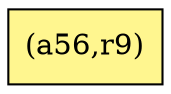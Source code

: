 digraph G {
rankdir=BT;ranksep="2.0";
"(a56,r9)" [shape=record,fillcolor=khaki1,style=filled,label="{(a56,r9)}"];
}